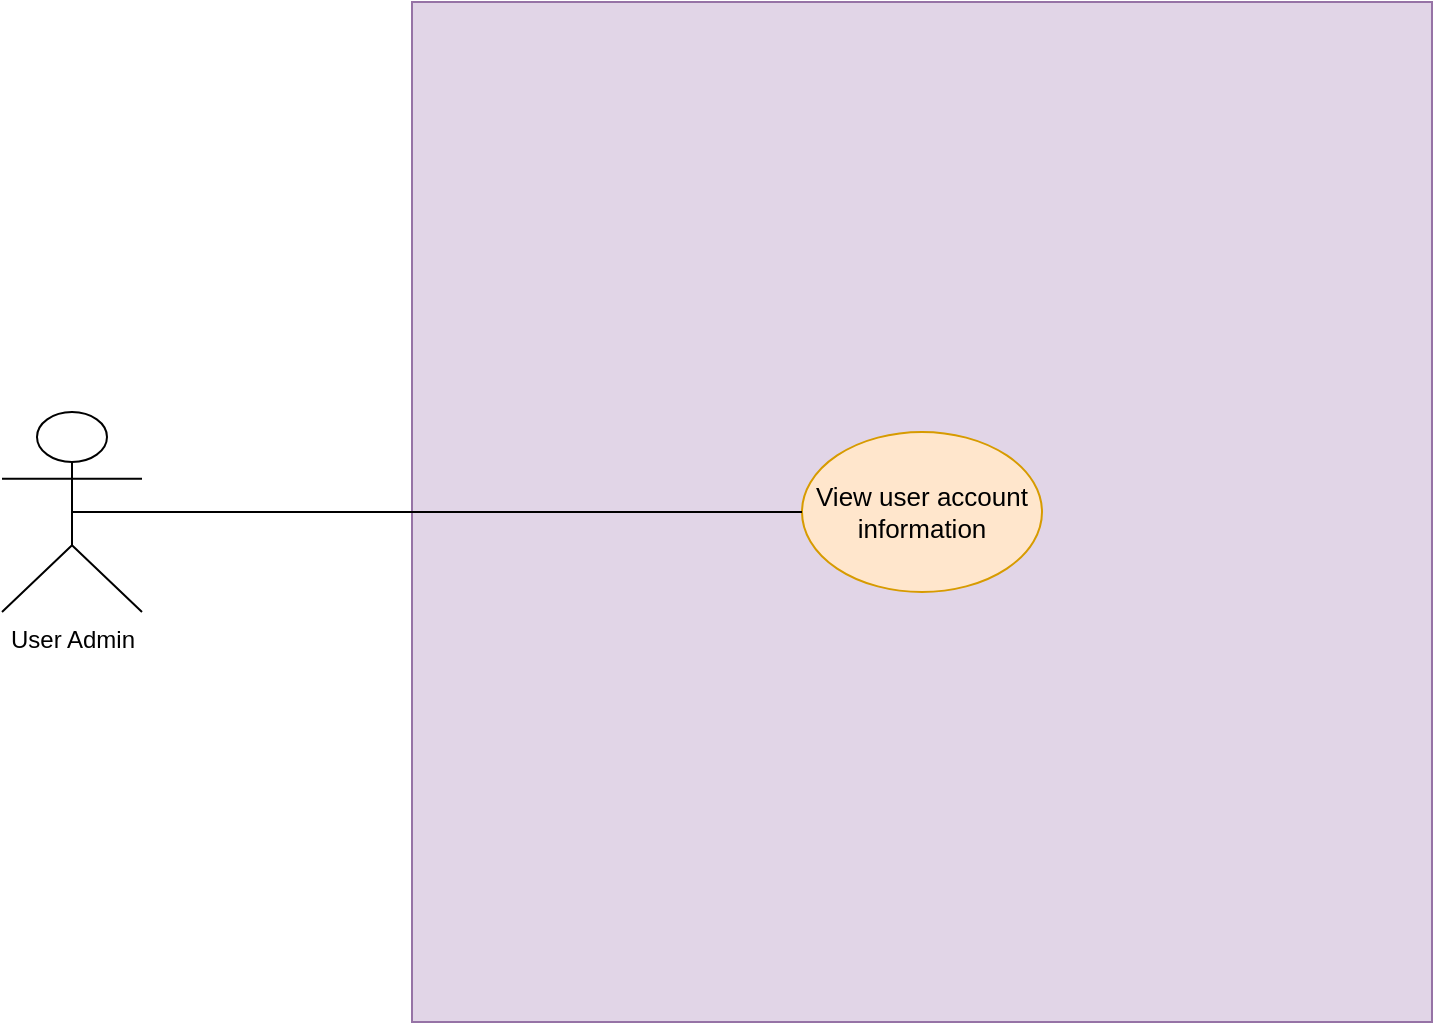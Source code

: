 <mxfile version="18.0.6" type="device"><diagram id="kg1rYYwzPfy4I76olRBd" name="User Acc Use Case "><mxGraphModel dx="1278" dy="641" grid="1" gridSize="10" guides="1" tooltips="1" connect="1" arrows="1" fold="1" page="1" pageScale="1" pageWidth="850" pageHeight="1100" math="0" shadow="0"><root><mxCell id="0"/><mxCell id="1" parent="0"/><mxCell id="2IFTQIb0sA62c3R0QmuF-1" value="User Admin" style="shape=umlActor;verticalLabelPosition=bottom;verticalAlign=top;html=1;outlineConnect=0;align=center;" vertex="1" parent="1"><mxGeometry x="180" y="275" width="70" height="100" as="geometry"/></mxCell><mxCell id="2IFTQIb0sA62c3R0QmuF-2" value="" style="whiteSpace=wrap;html=1;aspect=fixed;fillColor=#e1d5e7;strokeColor=#9673a6;" vertex="1" parent="1"><mxGeometry x="385" y="70" width="510" height="510" as="geometry"/></mxCell><mxCell id="2IFTQIb0sA62c3R0QmuF-5" value="&lt;font style=&quot;font-size: 13px;&quot;&gt;View user account information&lt;/font&gt;" style="ellipse;whiteSpace=wrap;html=1;fillColor=#ffe6cc;strokeColor=#d79b00;" vertex="1" parent="1"><mxGeometry x="580" y="285" width="120" height="80" as="geometry"/></mxCell><mxCell id="2IFTQIb0sA62c3R0QmuF-11" value="" style="endArrow=none;html=1;rounded=0;fontSize=15;entryX=0;entryY=0.5;entryDx=0;entryDy=0;exitX=0.5;exitY=0.5;exitDx=0;exitDy=0;exitPerimeter=0;" edge="1" parent="1" source="2IFTQIb0sA62c3R0QmuF-1" target="2IFTQIb0sA62c3R0QmuF-5"><mxGeometry width="50" height="50" relative="1" as="geometry"><mxPoint x="248.43" y="363.8" as="sourcePoint"/><mxPoint x="627.574" y="193.284" as="targetPoint"/></mxGeometry></mxCell></root></mxGraphModel></diagram></mxfile>